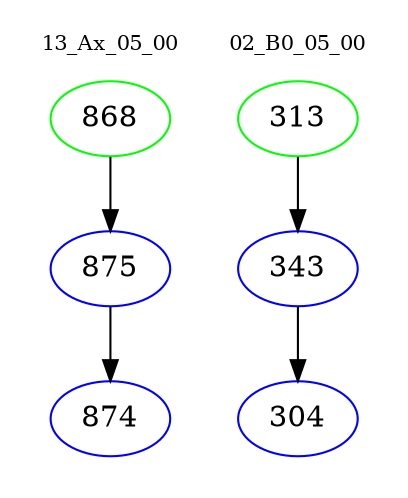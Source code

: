 digraph{
subgraph cluster_0 {
color = white
label = "13_Ax_05_00";
fontsize=10;
T0_868 [label="868", color="green"]
T0_868 -> T0_875 [color="black"]
T0_875 [label="875", color="blue"]
T0_875 -> T0_874 [color="black"]
T0_874 [label="874", color="blue"]
}
subgraph cluster_1 {
color = white
label = "02_B0_05_00";
fontsize=10;
T1_313 [label="313", color="green"]
T1_313 -> T1_343 [color="black"]
T1_343 [label="343", color="blue"]
T1_343 -> T1_304 [color="black"]
T1_304 [label="304", color="blue"]
}
}
